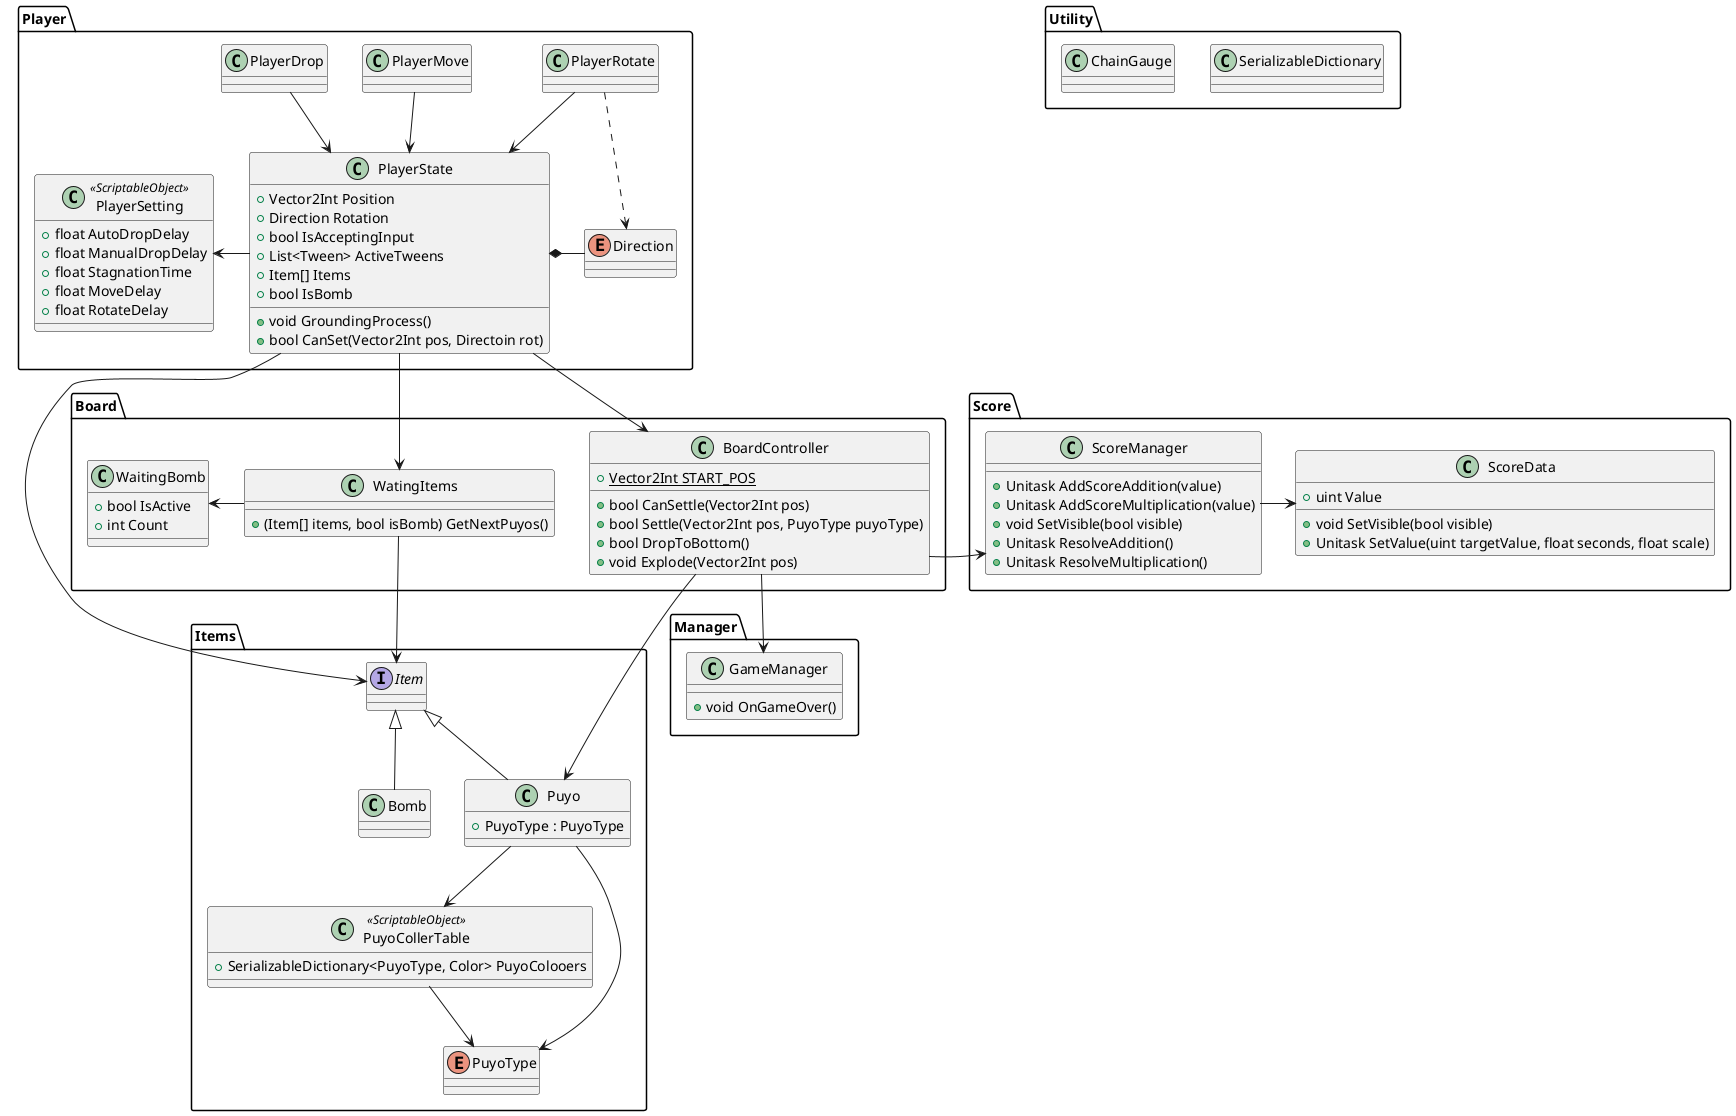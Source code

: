 @startuml hoge

namespace Player{
    class PlayerRotate
    class PlayerMove
    class PlayerDrop
    class PlayerState{
        +Vector2Int Position
        +Direction Rotation    
        +bool IsAcceptingInput
        +List<Tween> ActiveTweens
        +Item[] Items
        +bool IsBomb
        +void GroundingProcess()
        +bool CanSet(Vector2Int pos, Directoin rot)
    }
    enum Direction
    class PlayerSetting <<ScriptableObject>>{
        +float AutoDropDelay
        +float ManualDropDelay
        +float StagnationTime
        +float MoveDelay
        +float RotateDelay
    }

    PlayerDrop --> PlayerState
    PlayerRotate --> PlayerState
    PlayerMove --> PlayerState
    PlayerRotate ..> Direction
    PlayerState *- Direction
    PlayerSetting <- PlayerState
}

namespace Items{
    interface Item
    class Bomb
    class Puyo{
        +PuyoType : PuyoType
    }
    class PuyoCollerTable <<ScriptableObject>>{
        +SerializableDictionary<PuyoType, Color> PuyoColooers
    }
    enum PuyoType

    Item <|-- Puyo
    Item <|-- Bomb
    Puyo --> PuyoCollerTable
    Puyo --> PuyoType
    PuyoCollerTable --> PuyoType
}

namespace Utility{
    class SerializableDictionary
    class ChainGauge
}

namespace Manager{
    class GameManager{
        +void OnGameOver()
    }
}


namespace Board{
    class WaitingBomb{
        +bool IsActive
        +int Count
    }

    class WatingItems{
        +(Item[] items, bool isBomb) GetNextPuyos()
    }

    class BoardController{
        {static} +Vector2Int START_POS
        +bool CanSettle(Vector2Int pos) 
        +bool Settle(Vector2Int pos, PuyoType puyoType)
        +bool DropToBottom()
        +void Explode(Vector2Int pos)
    }

    WaitingBomb <- WatingItems 
}

namespace Score{
    class ScoreData{
        +uint Value
        +void SetVisible(bool visible)
        +Unitask SetValue(uint targetValue, float seconds, float scale)
    }
    class ScoreManager{
        +Unitask AddScoreAddition(value)
        +Unitask AddScoreMultiplication(value)
        +void SetVisible(bool visible)
        +Unitask ResolveAddition()
        +Unitask ResolveMultiplication()
    }

    ScoreManager -> ScoreData
}




PlayerState --> Item
PlayerState --> BoardController
PlayerState --> WatingItems

WatingItems --> Item
BoardController --> Puyo
BoardController --> GameManager
BoardController -> ScoreManager

@enduml